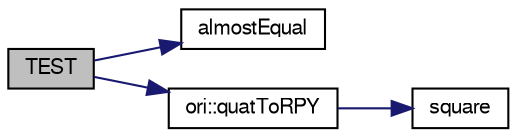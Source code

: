 digraph "TEST"
{
  edge [fontname="FreeSans",fontsize="10",labelfontname="FreeSans",labelfontsize="10"];
  node [fontname="FreeSans",fontsize="10",shape=record];
  rankdir="LR";
  Node1 [label="TEST",height=0.2,width=0.4,color="black", fillcolor="grey75", style="filled", fontcolor="black"];
  Node1 -> Node2 [color="midnightblue",fontsize="10",style="solid",fontname="FreeSans"];
  Node2 [label="almostEqual",height=0.2,width=0.4,color="black", fillcolor="white", style="filled",URL="$de/dda/_math_utilities_8h.html#aa06ec79f1e3170ea41b58ffbf35b9fb6"];
  Node1 -> Node3 [color="midnightblue",fontsize="10",style="solid",fontname="FreeSans"];
  Node3 [label="ori::quatToRPY",height=0.2,width=0.4,color="black", fillcolor="white", style="filled",URL="$da/d9b/namespaceori.html#add76bed815809cbebd38a8596b0f6224"];
  Node3 -> Node4 [color="midnightblue",fontsize="10",style="solid",fontname="FreeSans"];
  Node4 [label="square",height=0.2,width=0.4,color="black", fillcolor="white", style="filled",URL="$de/dda/_math_utilities_8h.html#a4f88262a43b7f84fc10183a1f82f6b66"];
}
